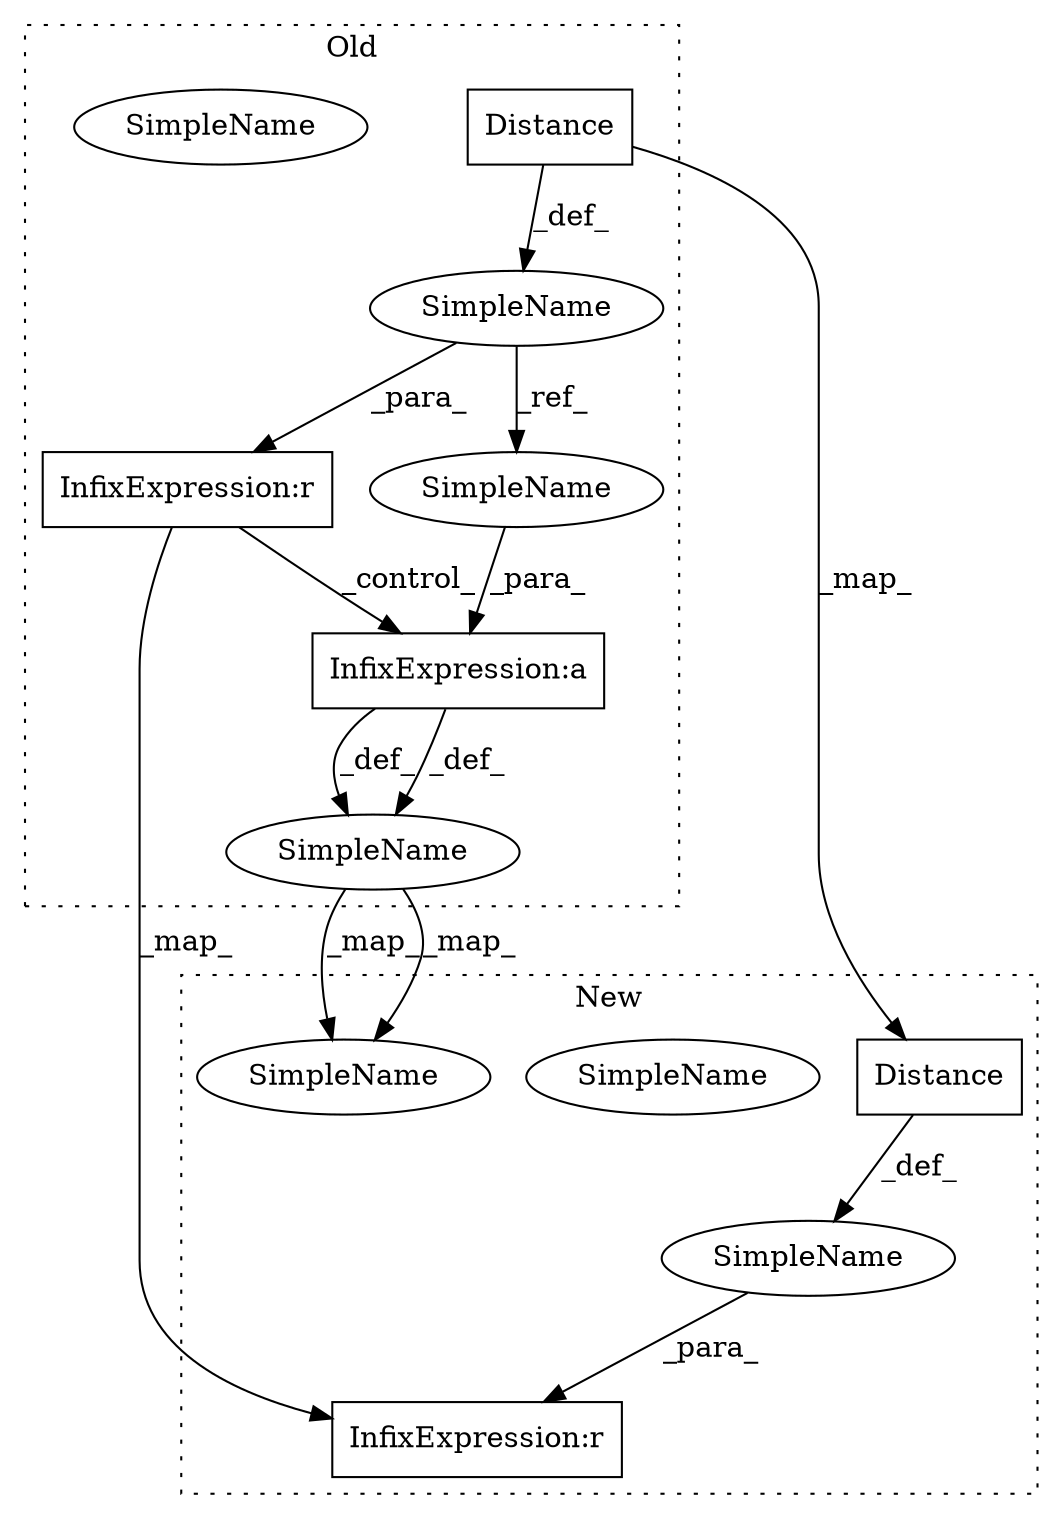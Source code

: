 digraph G {
subgraph cluster0 {
1 [label="Distance" a="32" s="834,893" l="9,1" shape="box"];
3 [label="SimpleName" a="42" s="967" l="17" shape="ellipse"];
6 [label="SimpleName" a="42" s="967" l="17" shape="ellipse"];
7 [label="SimpleName" a="42" s="807" l="16" shape="ellipse"];
8 [label="InfixExpression:a" a="27" s="1007" l="3" shape="box"];
11 [label="InfixExpression:r" a="27" s="928" l="3" shape="box"];
12 [label="SimpleName" a="42" s="1010" l="16" shape="ellipse"];
label = "Old";
style="dotted";
}
subgraph cluster1 {
2 [label="Distance" a="32" s="1065,1124" l="9,1" shape="box"];
4 [label="SimpleName" a="42" s="1139" l="13" shape="ellipse"];
5 [label="SimpleName" a="42" s="1139" l="13" shape="ellipse"];
9 [label="SimpleName" a="42" s="1038" l="16" shape="ellipse"];
10 [label="InfixExpression:r" a="27" s="1384" l="3" shape="box"];
label = "New";
style="dotted";
}
1 -> 7 [label="_def_"];
1 -> 2 [label="_map_"];
2 -> 9 [label="_def_"];
6 -> 5 [label="_map_"];
6 -> 5 [label="_map_"];
7 -> 12 [label="_ref_"];
7 -> 11 [label="_para_"];
8 -> 6 [label="_def_"];
8 -> 6 [label="_def_"];
9 -> 10 [label="_para_"];
11 -> 10 [label="_map_"];
11 -> 8 [label="_control_"];
12 -> 8 [label="_para_"];
}